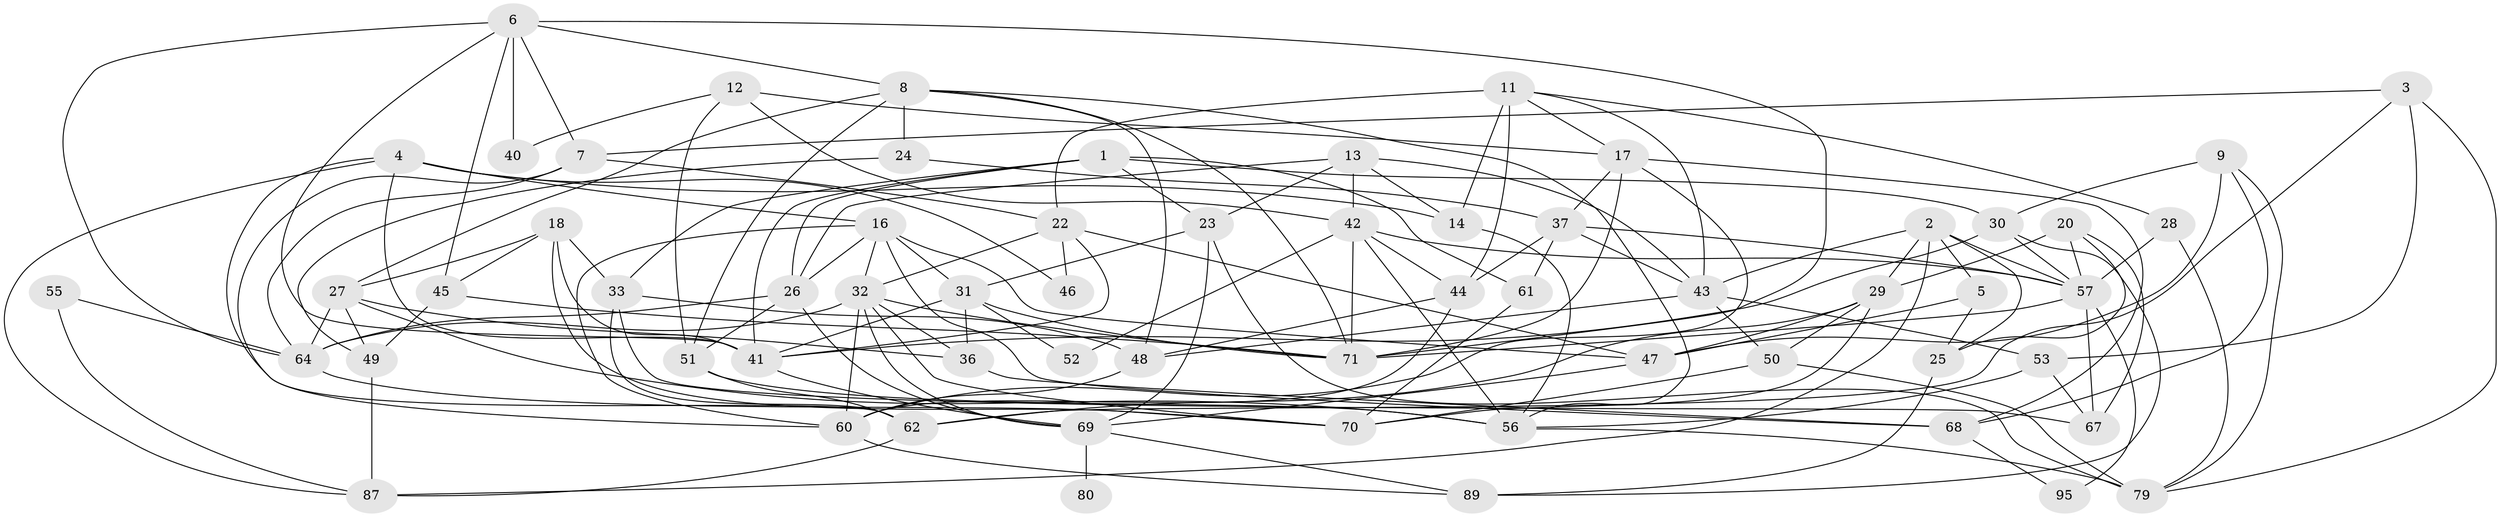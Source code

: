 // original degree distribution, {3: 0.27884615384615385, 2: 0.10576923076923077, 5: 0.20192307692307693, 4: 0.28846153846153844, 6: 0.09615384615384616, 7: 0.019230769230769232, 8: 0.009615384615384616}
// Generated by graph-tools (version 1.1) at 2025/11/02/27/25 16:11:17]
// undirected, 62 vertices, 158 edges
graph export_dot {
graph [start="1"]
  node [color=gray90,style=filled];
  1 [super="+84"];
  2 [super="+35"];
  3 [super="+75"];
  4 [super="+21"];
  5;
  6 [super="+83"];
  7 [super="+39"];
  8 [super="+10"];
  9 [super="+15"];
  11 [super="+58"];
  12;
  13 [super="+38"];
  14 [super="+100"];
  16 [super="+19"];
  17 [super="+59"];
  18 [super="+85"];
  20 [super="+98"];
  22 [super="+34"];
  23 [super="+99"];
  24;
  25 [super="+72"];
  26 [super="+96"];
  27 [super="+82"];
  28;
  29 [super="+78"];
  30 [super="+104"];
  31 [super="+65"];
  32 [super="+73"];
  33;
  36;
  37 [super="+77"];
  40;
  41 [super="+66"];
  42 [super="+76"];
  43 [super="+94"];
  44 [super="+88"];
  45;
  46;
  47 [super="+54"];
  48;
  49;
  50 [super="+90"];
  51;
  52;
  53 [super="+92"];
  55;
  56 [super="+63"];
  57 [super="+103"];
  60 [super="+91"];
  61 [super="+97"];
  62 [super="+93"];
  64 [super="+102"];
  67;
  68 [super="+74"];
  69 [super="+86"];
  70;
  71 [super="+81"];
  79;
  80;
  87 [super="+101"];
  89;
  95;
  1 -- 33;
  1 -- 41;
  1 -- 61;
  1 -- 30;
  1 -- 23;
  1 -- 26;
  2 -- 43;
  2 -- 5;
  2 -- 87;
  2 -- 25;
  2 -- 29;
  2 -- 57 [weight=2];
  3 -- 79;
  3 -- 53;
  3 -- 62;
  3 -- 7;
  4 -- 87;
  4 -- 41;
  4 -- 16;
  4 -- 46;
  4 -- 62;
  4 -- 14;
  5 -- 25;
  5 -- 47;
  6 -- 64;
  6 -- 45;
  6 -- 71;
  6 -- 8;
  6 -- 41;
  6 -- 40;
  6 -- 7;
  7 -- 22;
  7 -- 64;
  7 -- 60;
  8 -- 27;
  8 -- 48;
  8 -- 51;
  8 -- 71;
  8 -- 24;
  8 -- 56;
  9 -- 79;
  9 -- 68;
  9 -- 47 [weight=2];
  9 -- 30;
  11 -- 28;
  11 -- 43;
  11 -- 22;
  11 -- 44 [weight=2];
  11 -- 17;
  11 -- 14;
  12 -- 51;
  12 -- 17;
  12 -- 40;
  12 -- 42;
  13 -- 14;
  13 -- 26;
  13 -- 23;
  13 -- 42;
  13 -- 43;
  14 -- 56;
  16 -- 32;
  16 -- 60;
  16 -- 31;
  16 -- 47;
  16 -- 68;
  16 -- 26;
  17 -- 68;
  17 -- 37;
  17 -- 71;
  17 -- 60;
  18 -- 41;
  18 -- 70;
  18 -- 33;
  18 -- 27;
  18 -- 45;
  20 -- 25;
  20 -- 67;
  20 -- 57;
  20 -- 29;
  22 -- 32;
  22 -- 47;
  22 -- 46;
  22 -- 41;
  23 -- 79;
  23 -- 31;
  23 -- 69;
  24 -- 49;
  24 -- 37;
  25 -- 89;
  26 -- 64;
  26 -- 51;
  26 -- 69;
  27 -- 49;
  27 -- 64;
  27 -- 36;
  27 -- 56 [weight=2];
  28 -- 79;
  28 -- 57;
  29 -- 70;
  29 -- 47;
  29 -- 50;
  29 -- 62;
  30 -- 41;
  30 -- 57;
  30 -- 89;
  31 -- 52;
  31 -- 71;
  31 -- 41;
  31 -- 36;
  32 -- 64;
  32 -- 71;
  32 -- 36;
  32 -- 69;
  32 -- 70;
  32 -- 60;
  33 -- 48;
  33 -- 67;
  33 -- 62;
  36 -- 68;
  37 -- 61;
  37 -- 57;
  37 -- 43;
  37 -- 44;
  41 -- 69;
  42 -- 57;
  42 -- 52;
  42 -- 71;
  42 -- 44;
  42 -- 56;
  43 -- 48;
  43 -- 53;
  43 -- 50;
  44 -- 60;
  44 -- 48;
  45 -- 49;
  45 -- 71;
  47 -- 69;
  48 -- 60;
  49 -- 87;
  50 -- 70;
  50 -- 79;
  51 -- 62;
  51 -- 56;
  53 -- 67;
  53 -- 56;
  55 -- 87;
  55 -- 64;
  56 -- 79;
  57 -- 67;
  57 -- 71;
  57 -- 95;
  60 -- 89;
  61 -- 70;
  62 -- 87;
  64 -- 70;
  68 -- 95;
  69 -- 80 [weight=2];
  69 -- 89;
}
